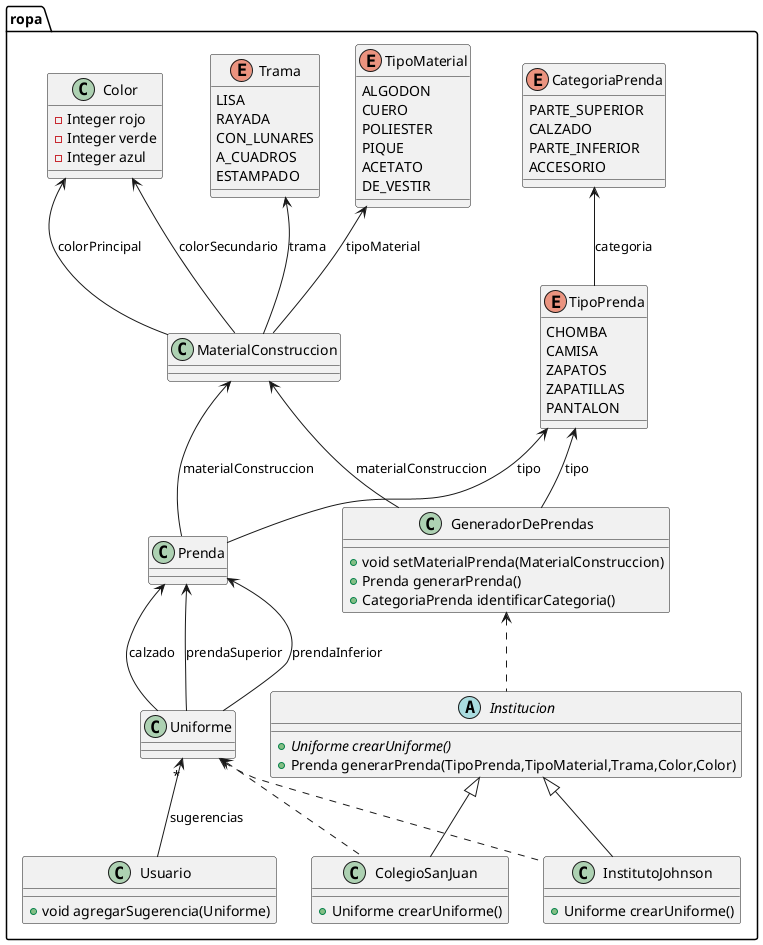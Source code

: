 @startuml
class ropa.Uniforme {
}
class ropa.Usuario {
+ void agregarSugerencia(Uniforme)
}
abstract class ropa.Institucion {
+ {abstract}Uniforme crearUniforme()
+ Prenda generarPrenda(TipoPrenda,TipoMaterial,Trama,Color,Color)
}
class ropa.ColegioSanJuan {
+ Uniforme crearUniforme()
}
class ropa.InstitutoJohnson {
+ Uniforme crearUniforme()
}
class ropa.Prenda {
}
class ropa.GeneradorDePrendas {
+ void setMaterialPrenda(MaterialConstruccion)
+ Prenda generarPrenda()
+ CategoriaPrenda identificarCategoria()
}
class ropa.MaterialConstruccion {
}
enum ropa.TipoPrenda {
CHOMBA
CAMISA
ZAPATOS
ZAPATILLAS
PANTALON
}
enum ropa.CategoriaPrenda {
PARTE_SUPERIOR
CALZADO
PARTE_INFERIOR
ACCESORIO
}
enum ropa.TipoMaterial {
ALGODON
CUERO
POLIESTER
PIQUE
ACETATO
DE_VESTIR
}
enum ropa.Trama {
LISA
RAYADA
CON_LUNARES
A_CUADROS
ESTAMPADO
}
class ropa.Color {
- Integer rojo
- Integer verde
- Integer azul
}

ropa.Institucion <|-- ropa.InstitutoJohnson
ropa.Institucion <|-- ropa.ColegioSanJuan
ropa.Prenda <-- ropa.Uniforme: prendaSuperior
ropa.Prenda <-- ropa.Uniforme: prendaInferior
ropa.Prenda <-- ropa.Uniforme: calzado
ropa.Uniforme "*" <-- ropa.Usuario: sugerencias
ropa.Uniforme <.. ropa.ColegioSanJuan
ropa.Uniforme <.. ropa.InstitutoJohnson
ropa.MaterialConstruccion <-- ropa.Prenda: materialConstruccion
ropa.MaterialConstruccion <-- ropa.GeneradorDePrendas: materialConstruccion
ropa.TipoPrenda <-- ropa.Prenda: tipo
ropa.TipoPrenda <-- ropa.GeneradorDePrendas: tipo
ropa.TipoMaterial <-- ropa.MaterialConstruccion: tipoMaterial
ropa.Trama <-- ropa.MaterialConstruccion: trama
ropa.Color <-- ropa.MaterialConstruccion: colorPrincipal
ropa.Color <-- ropa.MaterialConstruccion: colorSecundario
ropa.CategoriaPrenda <-- ropa.TipoPrenda: categoria
ropa.GeneradorDePrendas <.. ropa.Institucion

@enduml